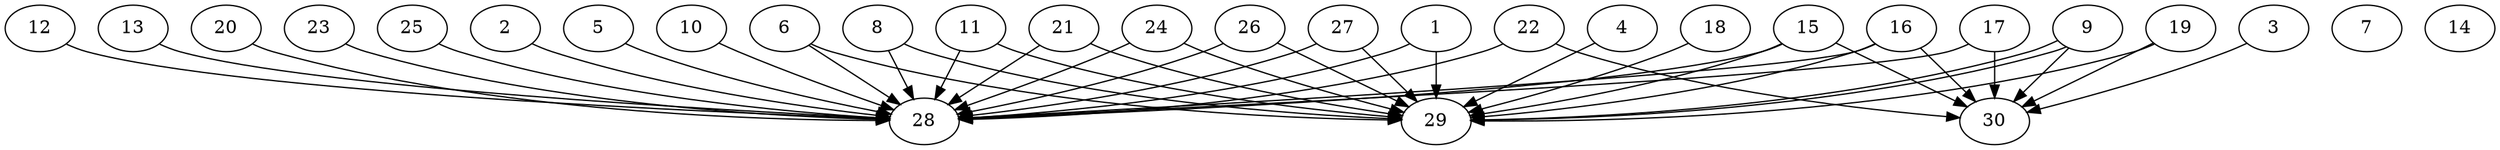 // DAG automatically generated by daggen at Thu Oct  3 14:04:18 2019
// ./daggen --dot -n 30 --ccr 0.5 --fat 0.9 --regular 0.5 --density 0.9 --mindata 5242880 --maxdata 52428800 
digraph G {
  1 [size="45432832", alpha="0.11", expect_size="22716416"] 
  1 -> 28 [size ="22716416"]
  1 -> 29 [size ="22716416"]
  2 [size="66476032", alpha="0.19", expect_size="33238016"] 
  2 -> 28 [size ="33238016"]
  3 [size="74121216", alpha="0.10", expect_size="37060608"] 
  3 -> 30 [size ="37060608"]
  4 [size="11524096", alpha="0.19", expect_size="5762048"] 
  4 -> 29 [size ="5762048"]
  5 [size="36270080", alpha="0.10", expect_size="18135040"] 
  5 -> 28 [size ="18135040"]
  6 [size="24573952", alpha="0.03", expect_size="12286976"] 
  6 -> 28 [size ="12286976"]
  6 -> 29 [size ="12286976"]
  7 [size="42637312", alpha="0.12", expect_size="21318656"] 
  8 [size="28399616", alpha="0.20", expect_size="14199808"] 
  8 -> 28 [size ="14199808"]
  8 -> 29 [size ="14199808"]
  9 [size="33429504", alpha="0.00", expect_size="16714752"] 
  9 -> 29 [size ="16714752"]
  9 -> 29 [size ="16714752"]
  9 -> 30 [size ="16714752"]
  10 [size="89653248", alpha="0.16", expect_size="44826624"] 
  10 -> 28 [size ="44826624"]
  11 [size="37644288", alpha="0.13", expect_size="18822144"] 
  11 -> 28 [size ="18822144"]
  11 -> 29 [size ="18822144"]
  12 [size="91242496", alpha="0.19", expect_size="45621248"] 
  12 -> 28 [size ="45621248"]
  13 [size="86876160", alpha="0.01", expect_size="43438080"] 
  13 -> 28 [size ="43438080"]
  14 [size="40441856", alpha="0.17", expect_size="20220928"] 
  15 [size="34498560", alpha="0.18", expect_size="17249280"] 
  15 -> 28 [size ="17249280"]
  15 -> 29 [size ="17249280"]
  15 -> 30 [size ="17249280"]
  16 [size="79360000", alpha="0.20", expect_size="39680000"] 
  16 -> 28 [size ="39680000"]
  16 -> 29 [size ="39680000"]
  16 -> 30 [size ="39680000"]
  17 [size="94404608", alpha="0.14", expect_size="47202304"] 
  17 -> 28 [size ="47202304"]
  17 -> 30 [size ="47202304"]
  18 [size="58519552", alpha="0.18", expect_size="29259776"] 
  18 -> 29 [size ="29259776"]
  19 [size="57477120", alpha="0.15", expect_size="28738560"] 
  19 -> 29 [size ="28738560"]
  19 -> 30 [size ="28738560"]
  20 [size="58726400", alpha="0.18", expect_size="29363200"] 
  20 -> 28 [size ="29363200"]
  21 [size="40435712", alpha="0.08", expect_size="20217856"] 
  21 -> 28 [size ="20217856"]
  21 -> 29 [size ="20217856"]
  22 [size="104007680", alpha="0.10", expect_size="52003840"] 
  22 -> 28 [size ="52003840"]
  22 -> 30 [size ="52003840"]
  23 [size="99323904", alpha="0.06", expect_size="49661952"] 
  23 -> 28 [size ="49661952"]
  24 [size="10954752", alpha="0.01", expect_size="5477376"] 
  24 -> 28 [size ="5477376"]
  24 -> 29 [size ="5477376"]
  25 [size="89735168", alpha="0.03", expect_size="44867584"] 
  25 -> 28 [size ="44867584"]
  26 [size="81055744", alpha="0.07", expect_size="40527872"] 
  26 -> 28 [size ="40527872"]
  26 -> 29 [size ="40527872"]
  27 [size="79474688", alpha="0.18", expect_size="39737344"] 
  27 -> 28 [size ="39737344"]
  27 -> 29 [size ="39737344"]
  28 [size="52809728", alpha="0.13", expect_size="26404864"] 
  29 [size="43634688", alpha="0.13", expect_size="21817344"] 
  30 [size="19494912", alpha="0.09", expect_size="9747456"] 
}

